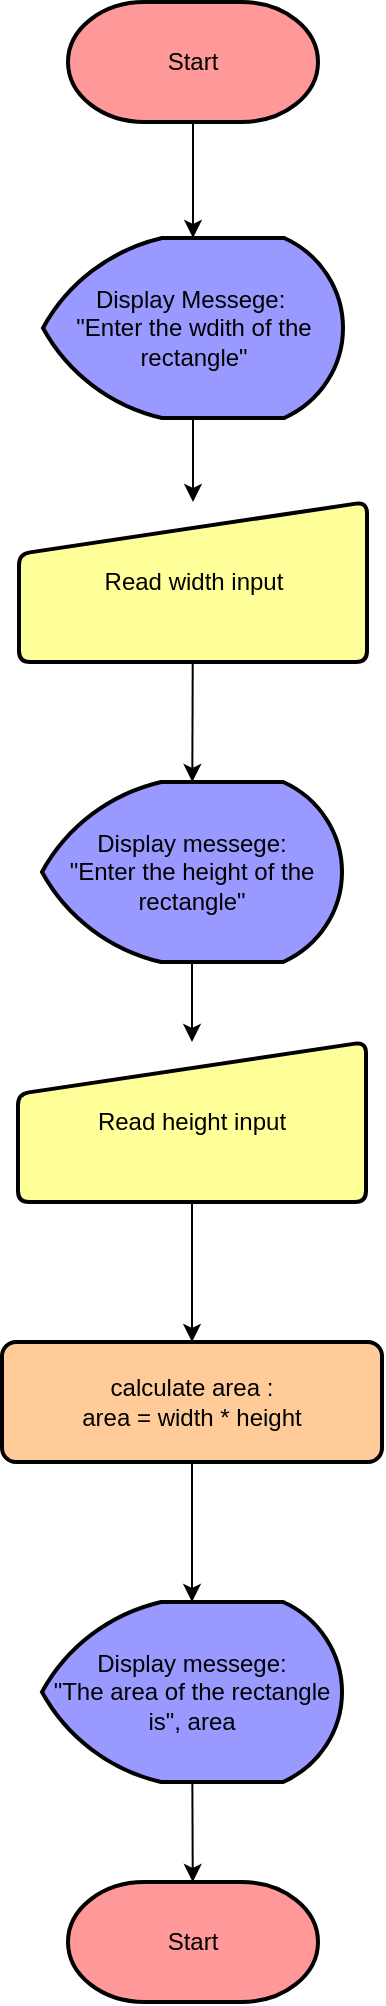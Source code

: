 <mxfile>
    <diagram id="QNscVFylJAAV7o3HVgqf" name="Page-1">
        <mxGraphModel dx="701" dy="828" grid="1" gridSize="10" guides="1" tooltips="1" connect="1" arrows="1" fold="1" page="1" pageScale="1" pageWidth="850" pageHeight="1100" math="0" shadow="0">
            <root>
                <mxCell id="0"/>
                <mxCell id="1" parent="0"/>
                <mxCell id="10" value="" style="edgeStyle=none;html=1;" edge="1" parent="1" source="8" target="9">
                    <mxGeometry relative="1" as="geometry"/>
                </mxCell>
                <mxCell id="8" value="Start" style="strokeWidth=2;html=1;shape=mxgraph.flowchart.terminator;whiteSpace=wrap;fillColor=#FF9999;" vertex="1" parent="1">
                    <mxGeometry x="363" y="20" width="125" height="60" as="geometry"/>
                </mxCell>
                <mxCell id="12" style="edgeStyle=none;html=1;exitX=0.5;exitY=1;exitDx=0;exitDy=0;exitPerimeter=0;entryX=0.5;entryY=0;entryDx=0;entryDy=0;" edge="1" parent="1" source="9" target="11">
                    <mxGeometry relative="1" as="geometry"/>
                </mxCell>
                <mxCell id="9" value="Display Messege:&amp;nbsp;&lt;div&gt;&quot;Enter the wdith of the rectangle&quot;&lt;/div&gt;" style="strokeWidth=2;html=1;shape=mxgraph.flowchart.display;whiteSpace=wrap;fillColor=#9999FF;" vertex="1" parent="1">
                    <mxGeometry x="350.5" y="138" width="150" height="90" as="geometry"/>
                </mxCell>
                <mxCell id="14" value="" style="edgeStyle=none;html=1;" edge="1" parent="1" source="11" target="13">
                    <mxGeometry relative="1" as="geometry"/>
                </mxCell>
                <mxCell id="11" value="Read width input" style="html=1;strokeWidth=2;shape=manualInput;whiteSpace=wrap;rounded=1;size=26;arcSize=11;fillColor=#FFFF99;" vertex="1" parent="1">
                    <mxGeometry x="338.5" y="270" width="174" height="80" as="geometry"/>
                </mxCell>
                <mxCell id="16" value="" style="edgeStyle=none;html=1;" edge="1" parent="1" source="13" target="15">
                    <mxGeometry relative="1" as="geometry"/>
                </mxCell>
                <mxCell id="13" value="Display messege:&lt;div&gt;&quot;Enter the height of the rectangle&quot;&lt;/div&gt;" style="strokeWidth=2;html=1;shape=mxgraph.flowchart.display;whiteSpace=wrap;fillColor=#9999FF;" vertex="1" parent="1">
                    <mxGeometry x="350" y="410" width="150" height="90" as="geometry"/>
                </mxCell>
                <mxCell id="18" value="" style="edgeStyle=none;html=1;" edge="1" parent="1" source="15" target="17">
                    <mxGeometry relative="1" as="geometry"/>
                </mxCell>
                <mxCell id="15" value="Read height input" style="html=1;strokeWidth=2;shape=manualInput;whiteSpace=wrap;rounded=1;size=26;arcSize=11;fillColor=#FFFF99;" vertex="1" parent="1">
                    <mxGeometry x="338" y="540" width="174" height="80" as="geometry"/>
                </mxCell>
                <mxCell id="20" value="" style="edgeStyle=none;html=1;" edge="1" parent="1" source="17" target="19">
                    <mxGeometry relative="1" as="geometry"/>
                </mxCell>
                <mxCell id="17" value="calculate area :&lt;div&gt;area = width * height&lt;/div&gt;" style="rounded=1;whiteSpace=wrap;html=1;absoluteArcSize=1;arcSize=14;strokeWidth=2;fillColor=#FFCC99;" vertex="1" parent="1">
                    <mxGeometry x="330" y="690" width="190" height="60" as="geometry"/>
                </mxCell>
                <mxCell id="22" value="" style="edgeStyle=none;html=1;" edge="1" parent="1" source="19" target="21">
                    <mxGeometry relative="1" as="geometry"/>
                </mxCell>
                <mxCell id="19" value="Display messege:&lt;div&gt;&quot;The area of the rectangle is&quot;, area&lt;/div&gt;" style="strokeWidth=2;html=1;shape=mxgraph.flowchart.display;whiteSpace=wrap;fillColor=#9999FF;" vertex="1" parent="1">
                    <mxGeometry x="350" y="820" width="150" height="90" as="geometry"/>
                </mxCell>
                <mxCell id="21" value="Start" style="strokeWidth=2;html=1;shape=mxgraph.flowchart.terminator;whiteSpace=wrap;fillColor=#FF9999;" vertex="1" parent="1">
                    <mxGeometry x="363" y="960" width="125" height="60" as="geometry"/>
                </mxCell>
            </root>
        </mxGraphModel>
    </diagram>
</mxfile>